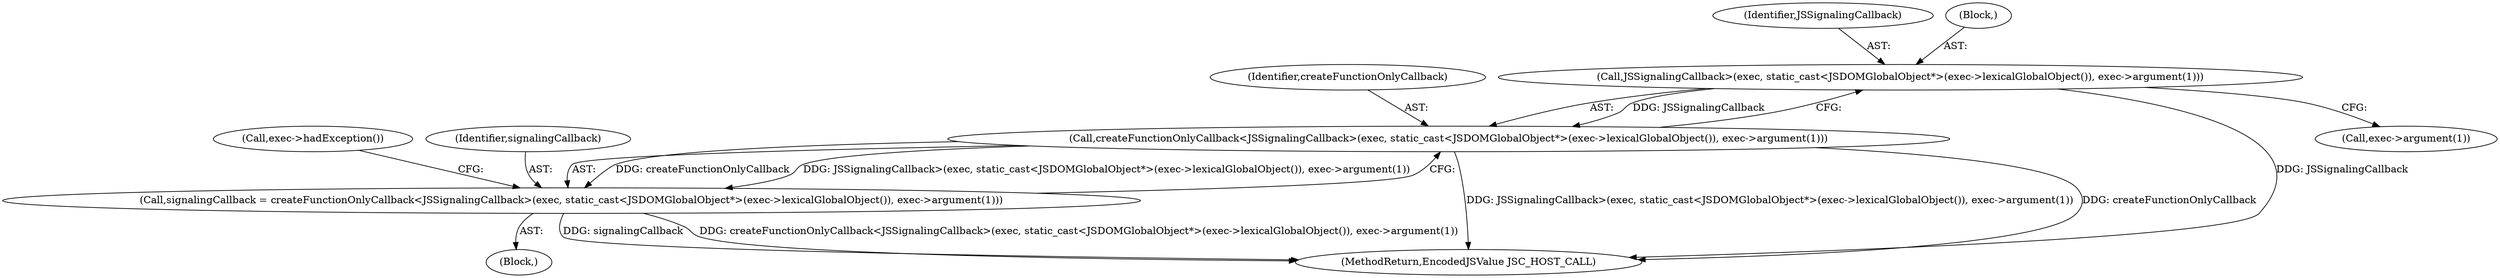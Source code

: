 digraph "0_Chrome_b944f670bb7a8a919daac497a4ea0536c954c201_1@pointer" {
"1000148" [label="(Call,JSSignalingCallback>(exec, static_cast<JSDOMGlobalObject*>(exec->lexicalGlobalObject()), exec->argument(1)))"];
"1000146" [label="(Call,createFunctionOnlyCallback<JSSignalingCallback>(exec, static_cast<JSDOMGlobalObject*>(exec->lexicalGlobalObject()), exec->argument(1)))"];
"1000144" [label="(Call,signalingCallback = createFunctionOnlyCallback<JSSignalingCallback>(exec, static_cast<JSDOMGlobalObject*>(exec->lexicalGlobalObject()), exec->argument(1)))"];
"1000177" [label="(MethodReturn,EncodedJSValue JSC_HOST_CALL)"];
"1000147" [label="(Identifier,createFunctionOnlyCallback)"];
"1000159" [label="(Call,exec->hadException())"];
"1000145" [label="(Identifier,signalingCallback)"];
"1000149" [label="(Identifier,JSSignalingCallback)"];
"1000148" [label="(Call,JSSignalingCallback>(exec, static_cast<JSDOMGlobalObject*>(exec->lexicalGlobalObject()), exec->argument(1)))"];
"1000150" [label="(Block,)"];
"1000156" [label="(Call,exec->argument(1))"];
"1000146" [label="(Call,createFunctionOnlyCallback<JSSignalingCallback>(exec, static_cast<JSDOMGlobalObject*>(exec->lexicalGlobalObject()), exec->argument(1)))"];
"1000102" [label="(Block,)"];
"1000144" [label="(Call,signalingCallback = createFunctionOnlyCallback<JSSignalingCallback>(exec, static_cast<JSDOMGlobalObject*>(exec->lexicalGlobalObject()), exec->argument(1)))"];
"1000148" -> "1000146"  [label="AST: "];
"1000148" -> "1000156"  [label="CFG: "];
"1000149" -> "1000148"  [label="AST: "];
"1000150" -> "1000148"  [label="AST: "];
"1000146" -> "1000148"  [label="CFG: "];
"1000148" -> "1000177"  [label="DDG: JSSignalingCallback"];
"1000148" -> "1000146"  [label="DDG: JSSignalingCallback"];
"1000146" -> "1000144"  [label="AST: "];
"1000147" -> "1000146"  [label="AST: "];
"1000144" -> "1000146"  [label="CFG: "];
"1000146" -> "1000177"  [label="DDG: JSSignalingCallback>(exec, static_cast<JSDOMGlobalObject*>(exec->lexicalGlobalObject()), exec->argument(1))"];
"1000146" -> "1000177"  [label="DDG: createFunctionOnlyCallback"];
"1000146" -> "1000144"  [label="DDG: createFunctionOnlyCallback"];
"1000146" -> "1000144"  [label="DDG: JSSignalingCallback>(exec, static_cast<JSDOMGlobalObject*>(exec->lexicalGlobalObject()), exec->argument(1))"];
"1000144" -> "1000102"  [label="AST: "];
"1000145" -> "1000144"  [label="AST: "];
"1000159" -> "1000144"  [label="CFG: "];
"1000144" -> "1000177"  [label="DDG: signalingCallback"];
"1000144" -> "1000177"  [label="DDG: createFunctionOnlyCallback<JSSignalingCallback>(exec, static_cast<JSDOMGlobalObject*>(exec->lexicalGlobalObject()), exec->argument(1))"];
}
